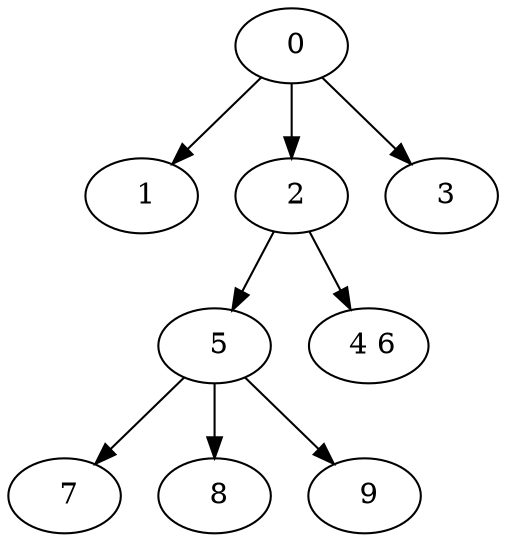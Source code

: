 digraph mytree {
" 0" -> " 1";
" 0" -> " 2";
" 0" -> " 3";
" 1";
" 2" -> " 5";
" 2" -> " 4 6";
" 5" -> " 7";
" 5" -> " 8";
" 5" -> " 9";
" 4 6";
" 7";
" 8";
" 9";
" 3";
}
